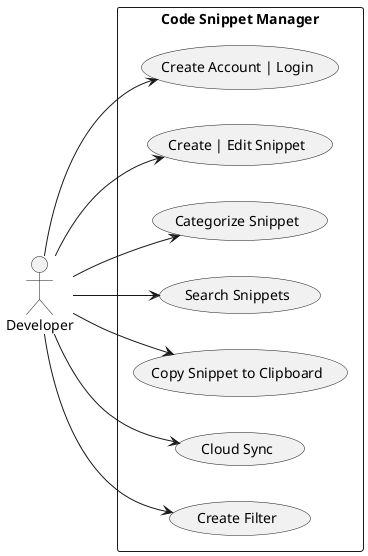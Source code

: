 @startuml

left to right direction

actor Developer

rectangle "Code Snippet Manager" {
    usecase "Create Account | Login" as UC1
    usecase "Create | Edit Snippet" as UC2
    usecase "Categorize Snippet" as UC3
    usecase "Search Snippets" as UC4
    usecase "Copy Snippet to Clipboard" as UC5
    usecase "Cloud Sync" as UC6
    usecase "Create Filter" as UC7
}

Developer --> UC1
Developer --> UC2
Developer --> UC3
Developer --> UC4
Developer --> UC5
Developer --> UC6
Developer --> UC7

@enduml